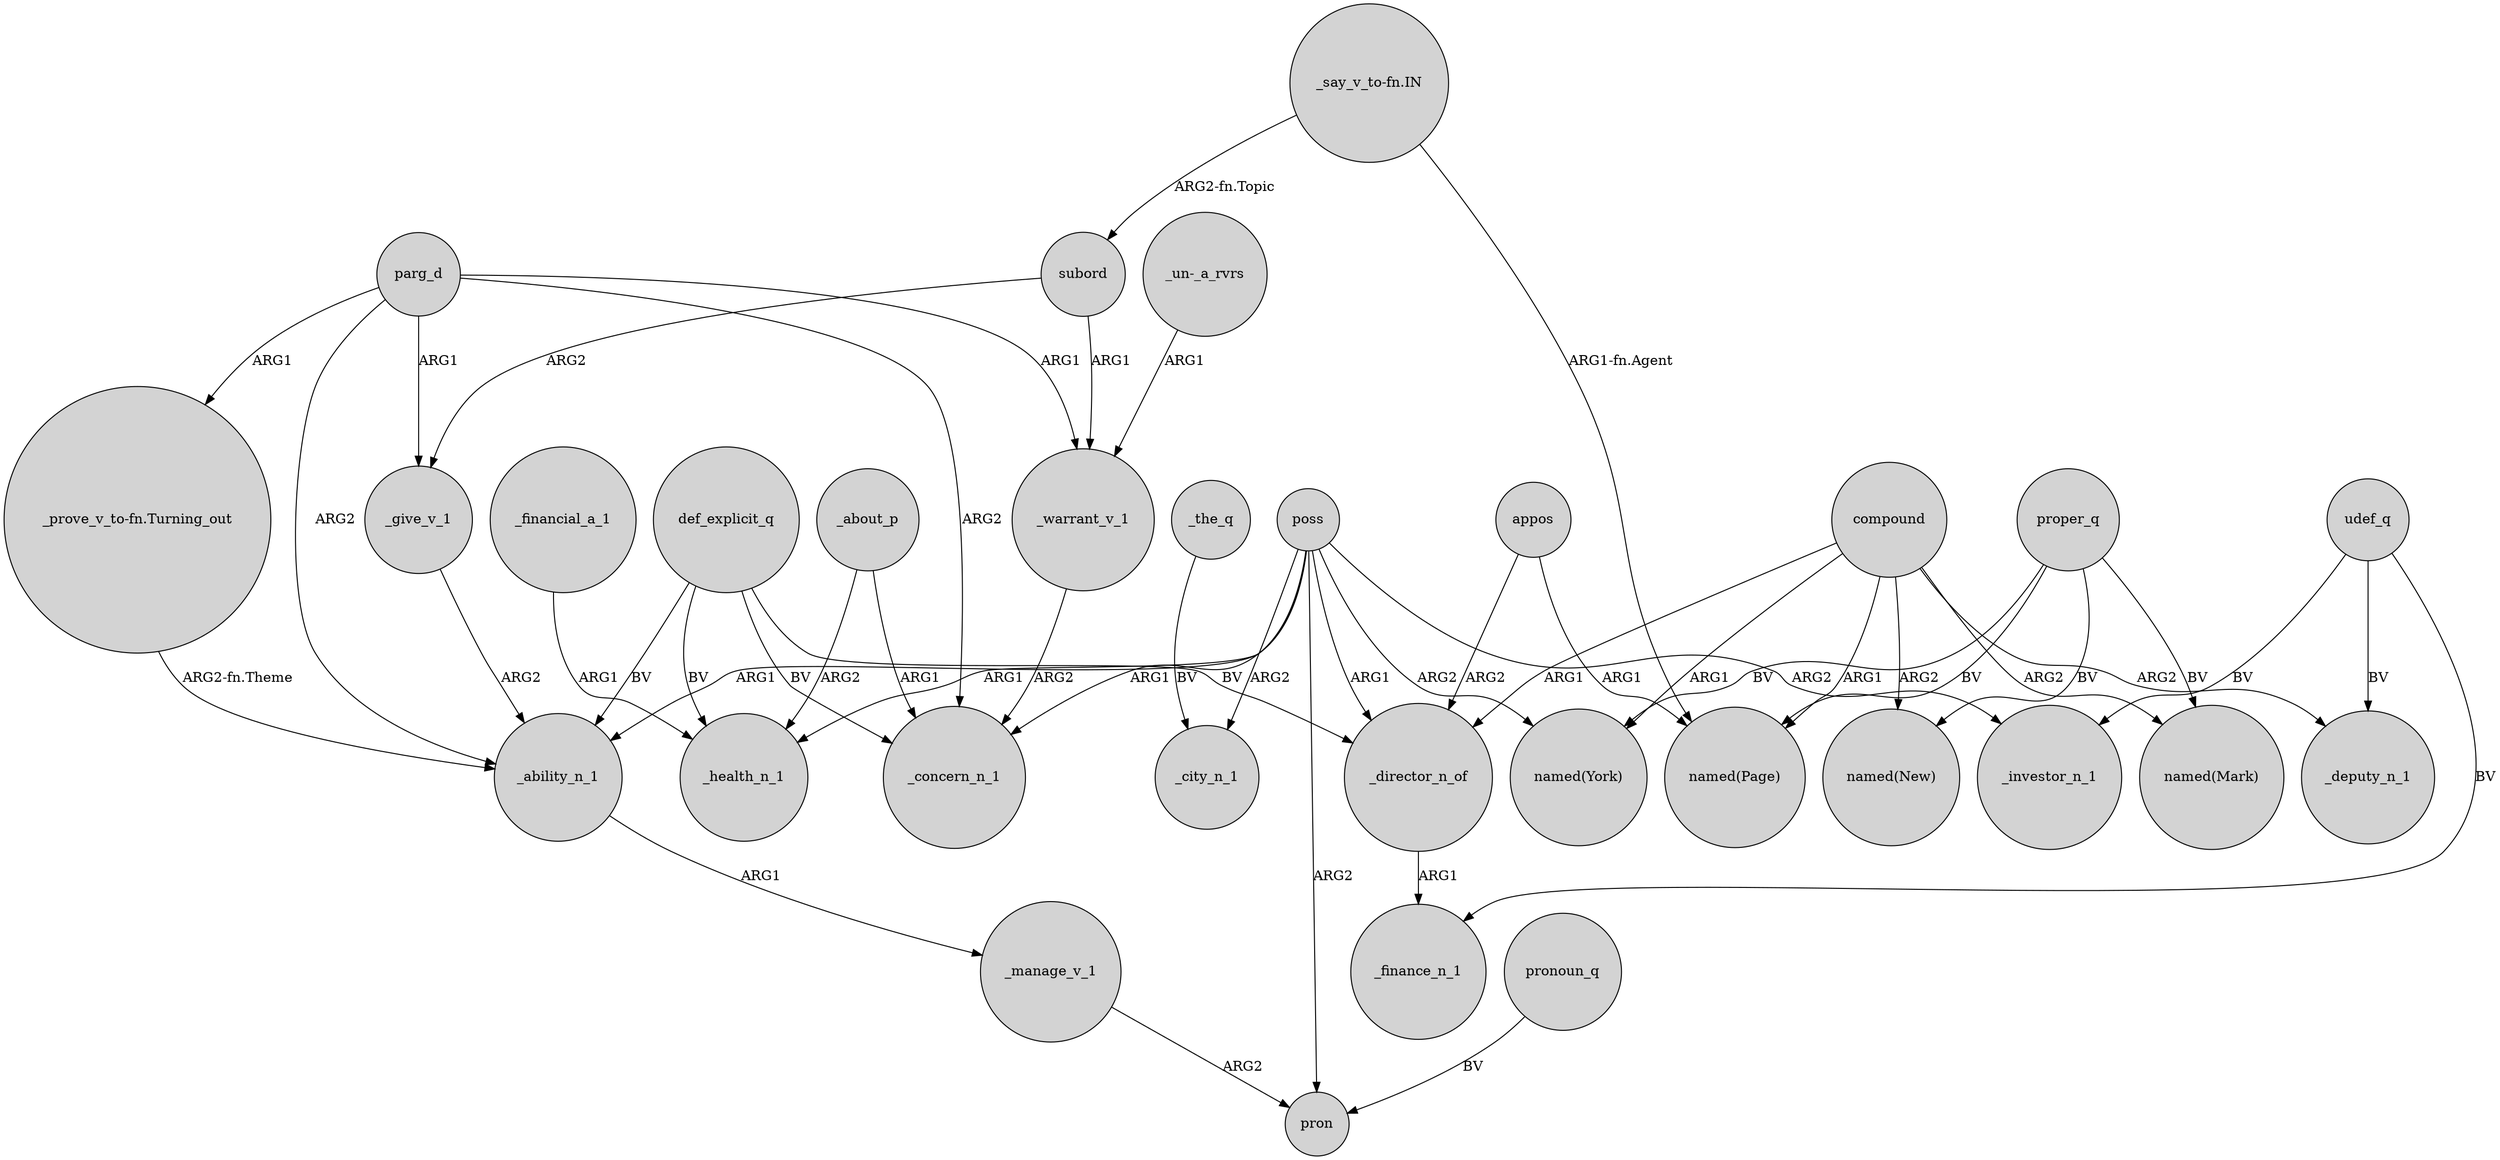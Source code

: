 digraph {
	node [shape=circle style=filled]
	def_explicit_q -> _health_n_1 [label=BV]
	_ability_n_1 -> _manage_v_1 [label=ARG1]
	proper_q -> "named(Page)" [label=BV]
	"_say_v_to-fn.IN" -> "named(Page)" [label="ARG1-fn.Agent"]
	compound -> "named(New)" [label=ARG2]
	parg_d -> _give_v_1 [label=ARG1]
	poss -> _investor_n_1 [label=ARG2]
	def_explicit_q -> _concern_n_1 [label=BV]
	_about_p -> _concern_n_1 [label=ARG1]
	subord -> _warrant_v_1 [label=ARG1]
	udef_q -> _finance_n_1 [label=BV]
	udef_q -> _investor_n_1 [label=BV]
	poss -> _director_n_of [label=ARG1]
	poss -> pron [label=ARG2]
	proper_q -> "named(New)" [label=BV]
	_manage_v_1 -> pron [label=ARG2]
	compound -> _deputy_n_1 [label=ARG2]
	_about_p -> _health_n_1 [label=ARG2]
	compound -> "named(Mark)" [label=ARG2]
	parg_d -> _concern_n_1 [label=ARG2]
	"_prove_v_to-fn.Turning_out" -> _ability_n_1 [label="ARG2-fn.Theme"]
	proper_q -> "named(Mark)" [label=BV]
	poss -> "named(York)" [label=ARG2]
	poss -> _ability_n_1 [label=ARG1]
	def_explicit_q -> _ability_n_1 [label=BV]
	pronoun_q -> pron [label=BV]
	parg_d -> _warrant_v_1 [label=ARG1]
	poss -> _concern_n_1 [label=ARG1]
	compound -> "named(York)" [label=ARG1]
	udef_q -> _deputy_n_1 [label=BV]
	"_un-_a_rvrs" -> _warrant_v_1 [label=ARG1]
	_director_n_of -> _finance_n_1 [label=ARG1]
	"_say_v_to-fn.IN" -> subord [label="ARG2-fn.Topic"]
	_the_q -> _city_n_1 [label=BV]
	parg_d -> "_prove_v_to-fn.Turning_out" [label=ARG1]
	compound -> "named(Page)" [label=ARG1]
	subord -> _give_v_1 [label=ARG2]
	parg_d -> _ability_n_1 [label=ARG2]
	appos -> "named(Page)" [label=ARG1]
	poss -> _city_n_1 [label=ARG2]
	_warrant_v_1 -> _concern_n_1 [label=ARG2]
	_financial_a_1 -> _health_n_1 [label=ARG1]
	proper_q -> "named(York)" [label=BV]
	compound -> _director_n_of [label=ARG1]
	_give_v_1 -> _ability_n_1 [label=ARG2]
	appos -> _director_n_of [label=ARG2]
	def_explicit_q -> _director_n_of [label=BV]
	poss -> _health_n_1 [label=ARG1]
}
